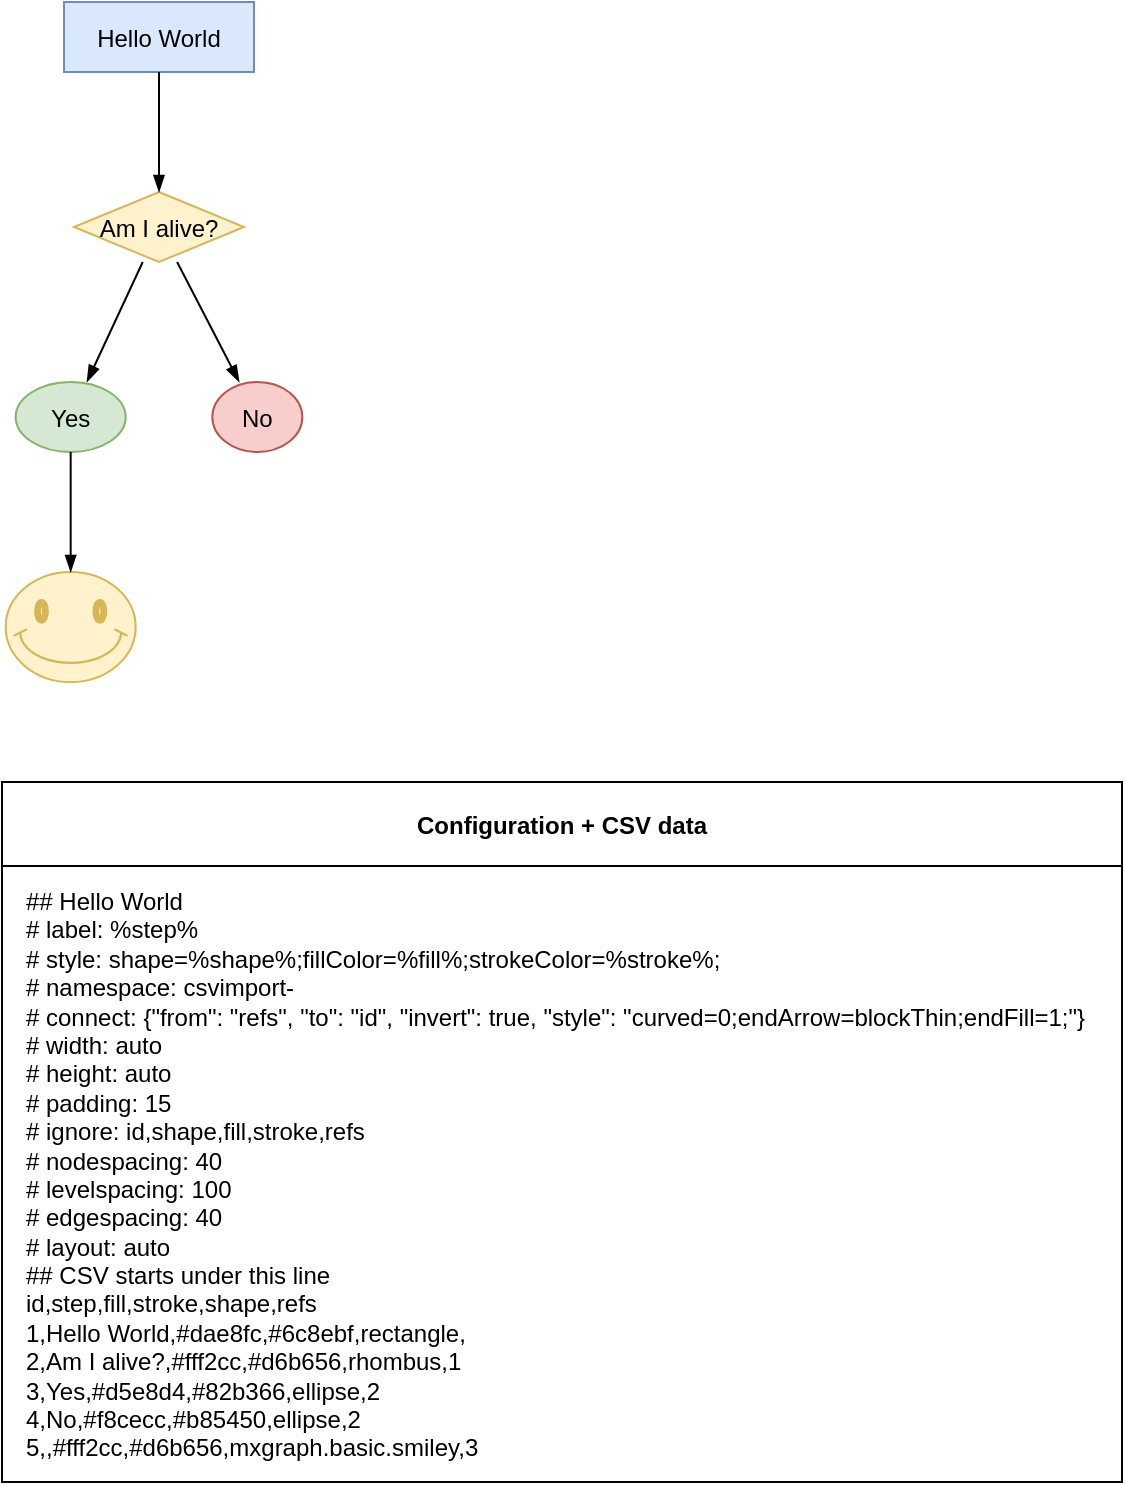 <mxfile version="10.9.7" type="google"><diagram id="WvdMjXjJSq9oHwbJgJAy" name="Hello World"><mxGraphModel dx="1775" dy="-1304" grid="1" gridSize="10" guides="1" tooltips="1" connect="1" arrows="1" fold="1" page="1" pageScale="1" pageWidth="850" pageHeight="1100" math="0" shadow="0"><root><mxCell id="ZwtmpWkR7r6L8BbeIfwx-0"/><mxCell id="ZwtmpWkR7r6L8BbeIfwx-1" parent="ZwtmpWkR7r6L8BbeIfwx-0"/><mxCell id="PTE2YmWhSAhEBr6G8dqC-0" value="Configuration + CSV data" style="swimlane;startSize=42;" parent="ZwtmpWkR7r6L8BbeIfwx-1" vertex="1"><mxGeometry x="38" y="2600" width="560" height="350" as="geometry"><mxRectangle x="38" y="2600" width="243" height="40" as="alternateBounds"/></mxGeometry></mxCell><mxCell id="R8nVnohTIa_zGQJFVYH8-0" value="&lt;div&gt;## Hello World&lt;/div&gt;&lt;div&gt;# label: %step%&lt;/div&gt;&lt;div&gt;# style: shape=%shape%;fillColor=%fill%;strokeColor=%stroke%;&lt;/div&gt;&lt;div&gt;# namespace: csvimport-&lt;/div&gt;&lt;div&gt;# connect: {&quot;from&quot;: &quot;refs&quot;, &quot;to&quot;: &quot;id&quot;, &quot;invert&quot;: true, &quot;style&quot;: &quot;curved=0;endArrow=blockThin;endFill=1;&quot;}&lt;/div&gt;&lt;div&gt;# width: auto&lt;/div&gt;&lt;div&gt;# height: auto&lt;/div&gt;&lt;div&gt;# padding: 15&lt;/div&gt;&lt;div&gt;# ignore: id,shape,fill,stroke,refs&lt;/div&gt;&lt;div&gt;# nodespacing: 40&lt;/div&gt;&lt;div&gt;# levelspacing: 100&lt;/div&gt;&lt;div&gt;# edgespacing: 40&lt;/div&gt;&lt;div&gt;# layout: auto&lt;/div&gt;&lt;div&gt;## CSV starts under this line&lt;/div&gt;&lt;div&gt;id,step,fill,stroke,shape,refs&lt;/div&gt;&lt;div&gt;1,Hello World,#dae8fc,#6c8ebf,rectangle,&lt;/div&gt;&lt;div&gt;2,Am I alive?,#fff2cc,#d6b656,rhombus,1&lt;/div&gt;&lt;div&gt;3,Yes,#d5e8d4,#82b366,ellipse,2&lt;/div&gt;&lt;div&gt;4,No,#f8cecc,#b85450,ellipse,2&lt;/div&gt;&lt;div&gt;5,,#fff2cc,#d6b656,mxgraph.basic.smiley,3&lt;/div&gt;" style="text;html=1;resizable=0;points=[];autosize=1;align=left;verticalAlign=top;spacingTop=-4;" parent="PTE2YmWhSAhEBr6G8dqC-0" vertex="1"><mxGeometry x="10" y="50" width="550" height="280" as="geometry"/></mxCell><UserObject label="%step%" step="Hello World" placeholders="1" id="uJxkH9PUwA4se-ktnIc0-0"><mxCell style="shape=rectangle;fillColor=#dae8fc;strokeColor=#6c8ebf;" vertex="1" parent="ZwtmpWkR7r6L8BbeIfwx-1"><mxGeometry x="69" y="2210" width="95" height="35" as="geometry"/></mxCell></UserObject><UserObject label="%step%" step="Am I alive?" placeholders="1" id="uJxkH9PUwA4se-ktnIc0-1"><mxCell style="shape=rhombus;fillColor=#fff2cc;strokeColor=#d6b656;" vertex="1" parent="ZwtmpWkR7r6L8BbeIfwx-1"><mxGeometry x="74" y="2305" width="85" height="35" as="geometry"/></mxCell></UserObject><UserObject label="%step%" step="Yes" placeholders="1" id="uJxkH9PUwA4se-ktnIc0-2"><mxCell style="shape=ellipse;fillColor=#d5e8d4;strokeColor=#82b366;" vertex="1" parent="ZwtmpWkR7r6L8BbeIfwx-1"><mxGeometry x="44.833" y="2400" width="55" height="35" as="geometry"/></mxCell></UserObject><UserObject label="%step%" step="No" placeholders="1" id="uJxkH9PUwA4se-ktnIc0-3"><mxCell style="shape=ellipse;fillColor=#f8cecc;strokeColor=#b85450;" vertex="1" parent="ZwtmpWkR7r6L8BbeIfwx-1"><mxGeometry x="143.167" y="2400" width="45" height="35" as="geometry"/></mxCell></UserObject><UserObject label="%step%" step="" placeholders="1" id="uJxkH9PUwA4se-ktnIc0-4"><mxCell style="shape=mxgraph.basic.smiley;fillColor=#fff2cc;strokeColor=#d6b656;" vertex="1" parent="ZwtmpWkR7r6L8BbeIfwx-1"><mxGeometry x="39.833" y="2495" width="65" height="55" as="geometry"/></mxCell></UserObject><mxCell id="uJxkH9PUwA4se-ktnIc0-5" value="" style="curved=0;endArrow=blockThin;endFill=1;" edge="1" parent="ZwtmpWkR7r6L8BbeIfwx-1" source="uJxkH9PUwA4se-ktnIc0-0" target="uJxkH9PUwA4se-ktnIc0-1"><mxGeometry relative="1" as="geometry"/></mxCell><mxCell id="uJxkH9PUwA4se-ktnIc0-6" value="" style="curved=0;endArrow=blockThin;endFill=1;" edge="1" parent="ZwtmpWkR7r6L8BbeIfwx-1" source="uJxkH9PUwA4se-ktnIc0-1" target="uJxkH9PUwA4se-ktnIc0-2"><mxGeometry relative="1" as="geometry"/></mxCell><mxCell id="uJxkH9PUwA4se-ktnIc0-7" value="" style="curved=0;endArrow=blockThin;endFill=1;" edge="1" parent="ZwtmpWkR7r6L8BbeIfwx-1" source="uJxkH9PUwA4se-ktnIc0-1" target="uJxkH9PUwA4se-ktnIc0-3"><mxGeometry relative="1" as="geometry"/></mxCell><mxCell id="uJxkH9PUwA4se-ktnIc0-8" value="" style="curved=0;endArrow=blockThin;endFill=1;" edge="1" parent="ZwtmpWkR7r6L8BbeIfwx-1" source="uJxkH9PUwA4se-ktnIc0-2" target="uJxkH9PUwA4se-ktnIc0-4"><mxGeometry relative="1" as="geometry"/></mxCell></root></mxGraphModel></diagram><diagram id="NWs55RShp4jQJcOZBgSH" name="Habit Tracker AWS diagram"><mxGraphModel dx="1775" dy="-1304" grid="1" gridSize="10" guides="1" tooltips="1" connect="1" arrows="1" fold="1" page="1" pageScale="1" pageWidth="850" pageHeight="1100" math="0" shadow="0"><root><mxCell id="P9nLj5UUVM2BHOiRO0gd-0"/><mxCell id="P9nLj5UUVM2BHOiRO0gd-1" parent="P9nLj5UUVM2BHOiRO0gd-0"/><UserObject label="%component%" component="Habit Tracker HTML App" placeholders="1" id="P9nLj5UUVM2BHOiRO0gd-2"><mxCell style="shape=mxgraph.aws4.mobile;whiteSpace=wrap;rounded=1;html=1;fillColor=#ffe6cc;strokeColor=#d79b00;verticalLabelPosition=bottom;aspect=fixed;fontSize=12;" parent="P9nLj5UUVM2BHOiRO0gd-1" vertex="1"><mxGeometry x="40" y="2390.5" width="80" height="80" as="geometry"/></mxCell></UserObject><UserObject label="%component%" component="UI Assets" placeholders="1" id="P9nLj5UUVM2BHOiRO0gd-3"><mxCell style="shape=mxgraph.aws4.s3;whiteSpace=wrap;rounded=1;html=1;fillColor=#277116;strokeColor=#ffffff;verticalLabelPosition=bottom;aspect=fixed;fontSize=12;" parent="P9nLj5UUVM2BHOiRO0gd-1" vertex="1"><mxGeometry x="180" y="2224.5" width="80" height="80" as="geometry"/></mxCell></UserObject><UserObject label="%component%" component="User Authentication" placeholders="1" id="P9nLj5UUVM2BHOiRO0gd-4"><mxCell style="shape=mxgraph.aws4.cognito;whiteSpace=wrap;rounded=1;html=1;fillColor=#C7131F;strokeColor=#ffffff;verticalLabelPosition=bottom;aspect=fixed;fontSize=12;" parent="P9nLj5UUVM2BHOiRO0gd-1" vertex="1"><mxGeometry x="180" y="2390.5" width="80" height="80" as="geometry"/></mxCell></UserObject><UserObject label="%component%" component="API Gateway" placeholders="1" id="P9nLj5UUVM2BHOiRO0gd-5"><mxCell style="shape=mxgraph.aws4.api_gateway;whiteSpace=wrap;rounded=1;html=1;fillColor=#5A30B5;strokeColor=#ffffff;verticalLabelPosition=bottom;aspect=fixed;fontSize=12;" parent="P9nLj5UUVM2BHOiRO0gd-1" vertex="1"><mxGeometry x="180" y="2563.5" width="80" height="80" as="geometry"/></mxCell></UserObject><UserObject label="%component%" component="AWS Lambda" placeholders="1" id="P9nLj5UUVM2BHOiRO0gd-6"><mxCell style="shape=mxgraph.aws4.lambda_function;whiteSpace=wrap;rounded=1;html=1;fillColor=#277116;strokeColor=none;verticalLabelPosition=bottom;aspect=fixed;fontSize=12;" parent="P9nLj5UUVM2BHOiRO0gd-1" vertex="1"><mxGeometry x="320" y="2563.5" width="80" height="80" as="geometry"/></mxCell></UserObject><UserObject label="%component%" component="Database" placeholders="1" id="P9nLj5UUVM2BHOiRO0gd-7"><mxCell style="shape=mxgraph.aws4.dynamodb;whiteSpace=wrap;rounded=1;html=1;fillColor=#3334B9;strokeColor=#ffffff;verticalLabelPosition=bottom;aspect=fixed;fontSize=12;" parent="P9nLj5UUVM2BHOiRO0gd-1" vertex="1"><mxGeometry x="460" y="2563.5" width="80" height="80" as="geometry"/></mxCell></UserObject><mxCell id="P9nLj5UUVM2BHOiRO0gd-8" value="" style="curved=0;endArrow=none;endFill=0;dashed=1;fillColor=#dae8fc;strokeColor=#6c8ebf;" parent="P9nLj5UUVM2BHOiRO0gd-1" source="P9nLj5UUVM2BHOiRO0gd-2" target="P9nLj5UUVM2BHOiRO0gd-3" edge="1"><mxGeometry relative="1" as="geometry"/></mxCell><mxCell id="P9nLj5UUVM2BHOiRO0gd-9" value="" style="curved=0;endArrow=none;endFill=0;dashed=1;fillColor=#dae8fc;strokeColor=#6c8ebf;" parent="P9nLj5UUVM2BHOiRO0gd-1" source="P9nLj5UUVM2BHOiRO0gd-2" target="P9nLj5UUVM2BHOiRO0gd-4" edge="1"><mxGeometry relative="1" as="geometry"/></mxCell><mxCell id="P9nLj5UUVM2BHOiRO0gd-10" value="" style="curved=0;endArrow=none;endFill=0;dashed=1;fillColor=#dae8fc;strokeColor=#6c8ebf;" parent="P9nLj5UUVM2BHOiRO0gd-1" source="P9nLj5UUVM2BHOiRO0gd-2" target="P9nLj5UUVM2BHOiRO0gd-5" edge="1"><mxGeometry relative="1" as="geometry"/></mxCell><mxCell id="P9nLj5UUVM2BHOiRO0gd-11" value="" style="curved=0;endArrow=none;endFill=0;dashed=1;fillColor=#dae8fc;strokeColor=#6c8ebf;" parent="P9nLj5UUVM2BHOiRO0gd-1" source="P9nLj5UUVM2BHOiRO0gd-5" target="P9nLj5UUVM2BHOiRO0gd-6" edge="1"><mxGeometry relative="1" as="geometry"/></mxCell><mxCell id="P9nLj5UUVM2BHOiRO0gd-12" value="" style="curved=0;endArrow=none;endFill=0;dashed=1;fillColor=#dae8fc;strokeColor=#6c8ebf;" parent="P9nLj5UUVM2BHOiRO0gd-1" source="P9nLj5UUVM2BHOiRO0gd-6" target="P9nLj5UUVM2BHOiRO0gd-7" edge="1"><mxGeometry relative="1" as="geometry"/></mxCell><mxCell id="lPH5kGt1g6xnS2FQ3sRD-0" value="Configuration + CSV data" style="swimlane;startSize=40;" parent="P9nLj5UUVM2BHOiRO0gd-1" vertex="1"><mxGeometry x="40" y="2760" width="700" height="350" as="geometry"><mxRectangle x="40" y="2760" width="240" height="40" as="alternateBounds"/></mxGeometry></mxCell><mxCell id="MyAvikwhrSc8ZswDykZA-0" value="&lt;div&gt;## AWS diagram&lt;/div&gt;&lt;div&gt;# label: %component%&lt;/div&gt;&lt;div&gt;# style: shape=%shape%;fillColor=%fill%;strokeColor=%stroke%;verticalLabelPosition=bottom;&lt;/div&gt;&lt;div&gt;# namespace: csvimport-&lt;/div&gt;&lt;div&gt;# connect: {&quot;from&quot;:&quot;refs&quot;, &quot;to&quot;:&quot;id&quot;, &quot;invert&quot;:true, &quot;style&quot;:&quot;curved=0;endArrow=none;endFill=0;dashed=1;strokeColor=#6c8ebf;&quot;}&lt;/div&gt;&lt;div&gt;# width: 80&lt;/div&gt;&lt;div&gt;# height: 80&lt;/div&gt;&lt;div&gt;# ignore: id,shape,fill,stroke,refs&lt;/div&gt;&lt;div&gt;# nodespacing: 40&lt;/div&gt;&lt;div&gt;# levelspacing: 40&lt;/div&gt;&lt;div&gt;# edgespacing: 40&lt;/div&gt;&lt;div&gt;# layout: horizontaltree&lt;/div&gt;&lt;div&gt;## CSV starts below this line&lt;br&gt;&lt;/div&gt;&lt;div&gt;id,component,fill,stroke,shape,refs&lt;/div&gt;&lt;div&gt;1,Habit Tracker HTML App,#ffe6cc,#d79b00,mxgraph.aws4.mobile,&lt;/div&gt;&lt;div&gt;2,UI Assets,#277116,#ffffff,mxgraph.aws4.s3,1&lt;/div&gt;&lt;div&gt;3,User Authentication,#C7131F,#ffffff,mxgraph.aws4.cognito,1&lt;/div&gt;&lt;div&gt;4,API Gateway,#5A30B5,#ffffff,mxgraph.aws4.api_gateway,1&lt;/div&gt;&lt;div&gt;5,AWS Lambda,#277116,none,mxgraph.aws4.lambda_function,4&lt;/div&gt;&lt;div&gt;6,Database,#3334B9,#ffffff,mxgraph.aws4.dynamodb,5&lt;/div&gt;" style="text;html=1;resizable=0;points=[];autosize=1;align=left;verticalAlign=top;spacingTop=-4;" parent="lPH5kGt1g6xnS2FQ3sRD-0" vertex="1"><mxGeometry x="10" y="50" width="680" height="280" as="geometry"/></mxCell></root></mxGraphModel></diagram><diagram id="QO1u7qwVh4V5f4M9kodp" name="UML use case diagram"><mxGraphModel dx="1775" dy="896" grid="1" gridSize="10" guides="1" tooltips="1" connect="1" arrows="1" fold="1" page="1" pageScale="1" pageWidth="850" pageHeight="1100" math="0" shadow="0"><root><mxCell id="Ux_M3KeJqDLg1_9t44km-0"/><mxCell id="Ux_M3KeJqDLg1_9t44km-1" parent="Ux_M3KeJqDLg1_9t44km-0"/><UserObject label="%action%" action="User" includes="" extends="" placeholders="1" id="Ux_M3KeJqDLg1_9t44km-2"><mxCell style="shape=umlActor;whiteSpace=wrap;rounded=1;html=1;fillColor=#dae8fc;strokeColor=#6c8ebf;" parent="Ux_M3KeJqDLg1_9t44km-1" vertex="1"><mxGeometry x="75" y="80" width="80" height="60" as="geometry"/></mxCell></UserObject><UserObject label="%action%" action="Coach" includes="" extends="" placeholders="1" id="Ux_M3KeJqDLg1_9t44km-3"><mxCell style="shape=umlActor;whiteSpace=wrap;rounded=1;html=1;fillColor=#dae8fc;strokeColor=#6c8ebf;" parent="Ux_M3KeJqDLg1_9t44km-1" vertex="1"><mxGeometry x="70" y="310" width="90" height="60" as="geometry"/></mxCell></UserObject><UserObject label="%action%" action="Add a habit" extends="" placeholders="1" id="Ux_M3KeJqDLg1_9t44km-4"><mxCell style="shape=ellipse;whiteSpace=wrap;rounded=1;html=1;fillColor=#dae8fc;strokeColor=#6c8ebf;" parent="Ux_M3KeJqDLg1_9t44km-1" vertex="1"><mxGeometry x="475" y="20" width="120" height="60" as="geometry"/></mxCell></UserObject><UserObject label="%action%" action="Delete a habit" extends="" placeholders="1" id="Ux_M3KeJqDLg1_9t44km-5"><mxCell style="shape=ellipse;whiteSpace=wrap;rounded=1;html=1;fillColor=#dae8fc;strokeColor=#6c8ebf;" parent="Ux_M3KeJqDLg1_9t44km-1" vertex="1"><mxGeometry x="470" y="120" width="130" height="60" as="geometry"/></mxCell></UserObject><UserObject label="%action%" action="Mark habit as done today" extends="" placeholders="1" id="Ux_M3KeJqDLg1_9t44km-6"><mxCell style="shape=ellipse;whiteSpace=wrap;rounded=1;html=1;fillColor=#dae8fc;strokeColor=#6c8ebf;" parent="Ux_M3KeJqDLg1_9t44km-1" vertex="1"><mxGeometry x="440" y="220" width="190" height="60" as="geometry"/></mxCell></UserObject><UserObject label="%action%" action="List habits" includes="" extends="" placeholders="1" id="Ux_M3KeJqDLg1_9t44km-7"><mxCell style="shape=ellipse;whiteSpace=wrap;rounded=1;html=1;fillColor=#dae8fc;strokeColor=#6c8ebf;" parent="Ux_M3KeJqDLg1_9t44km-1" vertex="1"><mxGeometry x="270" y="150" width="110" height="60" as="geometry"/></mxCell></UserObject><UserObject label="%action%" action="View habit history" includes="" placeholders="1" id="Ux_M3KeJqDLg1_9t44km-8"><mxCell style="shape=ellipse;whiteSpace=wrap;rounded=1;html=1;fillColor=#dae8fc;strokeColor=#6c8ebf;" parent="Ux_M3KeJqDLg1_9t44km-1" vertex="1"><mxGeometry x="250" y="250" width="150" height="60" as="geometry"/></mxCell></UserObject><UserObject label="%action%" action="View one users habits" includes="" placeholders="1" id="Ux_M3KeJqDLg1_9t44km-9"><mxCell style="shape=ellipse;whiteSpace=wrap;rounded=1;html=1;fillColor=#dae8fc;strokeColor=#6c8ebf;" parent="Ux_M3KeJqDLg1_9t44km-1" vertex="1"><mxGeometry x="450" y="320" width="170" height="60" as="geometry"/></mxCell></UserObject><UserObject label="%action%" action="Update habit history" includes="" extends="" placeholders="1" id="Ux_M3KeJqDLg1_9t44km-10"><mxCell style="shape=ellipse;whiteSpace=wrap;rounded=1;html=1;fillColor=#dae8fc;strokeColor=#6c8ebf;" parent="Ux_M3KeJqDLg1_9t44km-1" vertex="1"><mxGeometry x="670" y="160" width="160" height="60" as="geometry"/></mxCell></UserObject><UserObject label="%action%" action="Add a comment" placeholders="1" id="Ux_M3KeJqDLg1_9t44km-11"><mxCell style="shape=ellipse;whiteSpace=wrap;rounded=1;html=1;fillColor=#dae8fc;strokeColor=#6c8ebf;" parent="Ux_M3KeJqDLg1_9t44km-1" vertex="1"><mxGeometry x="255" y="350" width="140" height="60" as="geometry"/></mxCell></UserObject><UserObject label="%action%" action="View single habit check-in" includes="" placeholders="1" id="Ux_M3KeJqDLg1_9t44km-12"><mxCell style="shape=ellipse;whiteSpace=wrap;rounded=1;html=1;fillColor=#dae8fc;strokeColor=#6c8ebf;" parent="Ux_M3KeJqDLg1_9t44km-1" vertex="1"><mxGeometry x="20" y="210" width="190" height="60" as="geometry"/></mxCell></UserObject><UserObject label="%action%" action="List all users" includes="" extends="" placeholders="1" id="Ux_M3KeJqDLg1_9t44km-13"><mxCell style="shape=ellipse;whiteSpace=wrap;rounded=1;html=1;fillColor=#dae8fc;strokeColor=#6c8ebf;" parent="Ux_M3KeJqDLg1_9t44km-1" vertex="1"><mxGeometry x="690" y="375" width="120" height="60" as="geometry"/></mxCell></UserObject><mxCell id="Ux_M3KeJqDLg1_9t44km-14" value="" style="curved=0;endArrow=blockThin;endFill=1;fontSize=11;" parent="Ux_M3KeJqDLg1_9t44km-1" source="Ux_M3KeJqDLg1_9t44km-2" target="Ux_M3KeJqDLg1_9t44km-4" edge="1"><mxGeometry relative="1" as="geometry"><Array as="points"><mxPoint x="222" y="90"/><mxPoint x="230" y="30"/><mxPoint x="420" y="30"/><mxPoint x="428" y="50"/></Array></mxGeometry></mxCell><mxCell id="Ux_M3KeJqDLg1_9t44km-15" value="" style="curved=0;endArrow=blockThin;endFill=1;fontSize=11;" parent="Ux_M3KeJqDLg1_9t44km-1" source="Ux_M3KeJqDLg1_9t44km-2" target="Ux_M3KeJqDLg1_9t44km-5" edge="1"><mxGeometry relative="1" as="geometry"><Array as="points"><mxPoint x="224" y="100"/><mxPoint x="230" y="70"/><mxPoint x="420" y="70"/><mxPoint x="428" y="150"/></Array></mxGeometry></mxCell><mxCell id="Ux_M3KeJqDLg1_9t44km-16" value="" style="curved=0;endArrow=blockThin;endFill=1;fontSize=11;" parent="Ux_M3KeJqDLg1_9t44km-1" source="Ux_M3KeJqDLg1_9t44km-2" target="Ux_M3KeJqDLg1_9t44km-6" edge="1"><mxGeometry relative="1" as="geometry"><Array as="points"><mxPoint x="226" y="110"/><mxPoint x="230" y="110"/><mxPoint x="420" y="110"/><mxPoint x="428" y="237.5"/></Array></mxGeometry></mxCell><mxCell id="Ux_M3KeJqDLg1_9t44km-17" value="" style="curved=0;endArrow=blockThin;endFill=1;fontSize=11;" parent="Ux_M3KeJqDLg1_9t44km-1" source="Ux_M3KeJqDLg1_9t44km-2" target="Ux_M3KeJqDLg1_9t44km-7" edge="1"><mxGeometry relative="1" as="geometry"><Array as="points"><mxPoint x="224" y="120"/><mxPoint x="238" y="167.5"/></Array></mxGeometry></mxCell><mxCell id="Ux_M3KeJqDLg1_9t44km-18" value="" style="curved=0;endArrow=blockThin;endFill=1;fontSize=11;" parent="Ux_M3KeJqDLg1_9t44km-1" source="Ux_M3KeJqDLg1_9t44km-2" target="Ux_M3KeJqDLg1_9t44km-8" edge="1"><mxGeometry relative="1" as="geometry"><Array as="points"><mxPoint x="222" y="130"/><mxPoint x="238" y="263.333"/></Array></mxGeometry></mxCell><mxCell id="Ux_M3KeJqDLg1_9t44km-19" value="" style="curved=0;endArrow=blockThin;endFill=1;fontSize=11;" parent="Ux_M3KeJqDLg1_9t44km-1" source="Ux_M3KeJqDLg1_9t44km-3" target="Ux_M3KeJqDLg1_9t44km-11" edge="1"><mxGeometry relative="1" as="geometry"><Array as="points"><mxPoint x="224" y="346.25"/><mxPoint x="238" y="380"/></Array></mxGeometry></mxCell><mxCell id="Ux_M3KeJqDLg1_9t44km-20" value="" style="curved=0;endArrow=blockThin;endFill=1;fontSize=11;" parent="Ux_M3KeJqDLg1_9t44km-1" source="Ux_M3KeJqDLg1_9t44km-3" target="Ux_M3KeJqDLg1_9t44km-7" edge="1"><mxGeometry relative="1" as="geometry"><Array as="points"><mxPoint x="222" y="321.25"/><mxPoint x="238" y="192.5"/></Array></mxGeometry></mxCell><mxCell id="Ux_M3KeJqDLg1_9t44km-21" value="" style="curved=0;endArrow=blockThin;endFill=1;fontSize=11;" parent="Ux_M3KeJqDLg1_9t44km-1" source="Ux_M3KeJqDLg1_9t44km-3" target="Ux_M3KeJqDLg1_9t44km-8" edge="1"><mxGeometry relative="1" as="geometry"><Array as="points"><mxPoint x="224" y="333.75"/><mxPoint x="238" y="296.667"/></Array></mxGeometry></mxCell><mxCell id="Ux_M3KeJqDLg1_9t44km-22" value="" style="curved=0;endArrow=blockThin;endFill=1;fontSize=11;" parent="Ux_M3KeJqDLg1_9t44km-1" source="Ux_M3KeJqDLg1_9t44km-3" target="Ux_M3KeJqDLg1_9t44km-13" edge="1"><mxGeometry relative="1" as="geometry"><Array as="points"><mxPoint x="222" y="358.75"/><mxPoint x="230" y="460"/><mxPoint x="420" y="460"/><mxPoint x="420" y="460"/><mxPoint x="650" y="460"/><mxPoint x="658" y="417.5"/></Array></mxGeometry></mxCell><mxCell id="Ux_M3KeJqDLg1_9t44km-23" value="includes" style="curved=0;endArrow=blockThin;endFill=1;fontSize=11;dashed=1;" parent="Ux_M3KeJqDLg1_9t44km-1" source="Ux_M3KeJqDLg1_9t44km-4" target="Ux_M3KeJqDLg1_9t44km-10" edge="1"><mxGeometry relative="1" as="geometry"><Array as="points"><mxPoint x="642" y="50"/><mxPoint x="658" y="171.25"/></Array></mxGeometry></mxCell><mxCell id="Ux_M3KeJqDLg1_9t44km-24" value="includes" style="curved=0;endArrow=blockThin;endFill=1;fontSize=11;dashed=1;" parent="Ux_M3KeJqDLg1_9t44km-1" source="Ux_M3KeJqDLg1_9t44km-5" target="Ux_M3KeJqDLg1_9t44km-10" edge="1"><mxGeometry relative="1" as="geometry"><Array as="points"><mxPoint x="642" y="150"/><mxPoint x="656" y="183.75"/></Array></mxGeometry></mxCell><mxCell id="Ux_M3KeJqDLg1_9t44km-25" value="includes" style="curved=0;endArrow=blockThin;endFill=1;fontSize=11;dashed=1;" parent="Ux_M3KeJqDLg1_9t44km-1" source="Ux_M3KeJqDLg1_9t44km-6" target="Ux_M3KeJqDLg1_9t44km-10" edge="1"><mxGeometry relative="1" as="geometry"><Array as="points"><mxPoint x="642" y="250"/><mxPoint x="656" y="196.25"/></Array></mxGeometry></mxCell><mxCell id="Ux_M3KeJqDLg1_9t44km-26" value="includes" style="curved=0;endArrow=blockThin;endFill=1;fontSize=11;dashed=1;" parent="Ux_M3KeJqDLg1_9t44km-1" source="Ux_M3KeJqDLg1_9t44km-11" target="Ux_M3KeJqDLg1_9t44km-10" edge="1"><mxGeometry relative="1" as="geometry"><Array as="points"><mxPoint x="412" y="392.5"/><mxPoint x="420" y="420"/><mxPoint x="650" y="420"/><mxPoint x="658" y="208.75"/></Array></mxGeometry></mxCell><mxCell id="Ux_M3KeJqDLg1_9t44km-27" value="extends" style="curved=0;endArrow=blockThin;endFill=1;fontSize=11;dashed=1;" parent="Ux_M3KeJqDLg1_9t44km-1" source="Ux_M3KeJqDLg1_9t44km-8" target="Ux_M3KeJqDLg1_9t44km-9" edge="1"><mxGeometry relative="1" as="geometry"><Array as="points"><mxPoint x="412" y="280"/><mxPoint x="428" y="350"/></Array></mxGeometry></mxCell><mxCell id="Ux_M3KeJqDLg1_9t44km-28" value="extends" style="curved=0;endArrow=blockThin;endFill=1;fontSize=11;dashed=1;" parent="Ux_M3KeJqDLg1_9t44km-1" source="Ux_M3KeJqDLg1_9t44km-9" target="Ux_M3KeJqDLg1_9t44km-13" edge="1"><mxGeometry relative="1" as="geometry"><Array as="points"><mxPoint x="642" y="350"/><mxPoint x="658" y="392.5"/></Array></mxGeometry></mxCell><mxCell id="Ux_M3KeJqDLg1_9t44km-29" value="extends" style="curved=0;endArrow=blockThin;endFill=1;fontSize=11;dashed=1;" parent="Ux_M3KeJqDLg1_9t44km-1" source="Ux_M3KeJqDLg1_9t44km-11" target="Ux_M3KeJqDLg1_9t44km-6" edge="1"><mxGeometry relative="1" as="geometry"><Array as="points"><mxPoint x="412" y="367.5"/><mxPoint x="428" y="262.5"/></Array></mxGeometry></mxCell><mxCell id="Ux_M3KeJqDLg1_9t44km-30" value="extends" style="curved=0;endArrow=blockThin;endFill=1;fontSize=11;dashed=1;" parent="Ux_M3KeJqDLg1_9t44km-1" source="Ux_M3KeJqDLg1_9t44km-12" target="Ux_M3KeJqDLg1_9t44km-8" edge="1"><mxGeometry relative="1" as="geometry"><Array as="points"><mxPoint x="222" y="240"/><mxPoint x="236" y="280"/></Array></mxGeometry></mxCell><mxCell id="eEeZvf8lr4X_EeWdkMDO-0" value="Configuration + CSV data" style="swimlane;startSize=50;" parent="Ux_M3KeJqDLg1_9t44km-1" vertex="1"><mxGeometry x="40" y="510" width="480" height="510" as="geometry"><mxRectangle x="40" y="510" width="240" height="50" as="alternateBounds"/></mxGeometry></mxCell><mxCell id="RRE_epbg4YVVTSvyGXJA-0" value="&lt;div&gt;## Habit Tracker UML use case diagram&lt;/div&gt;&lt;div&gt;# label: %action%&lt;/div&gt;&lt;div&gt;# style: shape=%shape%;rounded=1;fillColor=%fill%;strokeColor=%stroke%;&lt;/div&gt;&lt;div&gt;# namespace: csvimport-&lt;/div&gt;&lt;div&gt;# connect: {&quot;from&quot;:&quot;refs&quot;, &quot;to&quot;:&quot;id&quot;, &quot;style&quot;:&quot;curved=0;endArrow=blockThin;endFill=1;&quot;}&lt;/div&gt;&lt;div&gt;# connect: {&quot;from&quot;:&quot;includes&quot;, &quot;to&quot;:&quot;id&quot;, &quot;label&quot;:&quot;includes&quot;, &quot;style&quot;: \&lt;/div&gt;&lt;div&gt;# &amp;nbsp; &amp;nbsp; &amp;nbsp; &amp;nbsp; &amp;nbsp; &amp;nbsp; &quot;curved=0;endArrow=blockThin;endFill=1;dashed=1;&quot;}&lt;/div&gt;&lt;div&gt;# connect: {&quot;from&quot;:&quot;extends&quot;, &quot;to&quot;:&quot;id&quot;, &quot;label&quot;:&quot;extends&quot;, &quot;style&quot;: \&lt;/div&gt;&lt;div&gt;# &amp;nbsp; &amp;nbsp; &amp;nbsp; &amp;nbsp; &amp;nbsp; &amp;nbsp;&quot;curved=0;endArrow=blockThin;endFill=1;dashed=1;&quot;}&lt;/div&gt;&lt;div&gt;# width: auto&lt;/div&gt;&lt;div&gt;# height: auto&lt;/div&gt;&lt;div&gt;# padding: 40&lt;/div&gt;&lt;div&gt;# ignore: id,shape,fill,stroke,refs&lt;/div&gt;&lt;div&gt;# nodespacing: 40&lt;/div&gt;&lt;div&gt;# levelspacing: 40&lt;/div&gt;&lt;div&gt;# edgespacing: 40&lt;/div&gt;&lt;div&gt;# layout: horizontalflow&lt;/div&gt;&lt;div&gt;## CSV data starts below this line&lt;/div&gt;&lt;div&gt;id,action,fill,stroke,shape,includes,extends,refs&lt;/div&gt;&lt;div&gt;1,User,#dae8fc,#6c8ebf,umlActor,,,&quot;3,4,5,6,7&quot;&lt;/div&gt;&lt;div&gt;2,Coach,#dae8fc,#6c8ebf,umlActor,,,&quot;10,6,7,12&quot;&lt;/div&gt;&lt;div&gt;3,Add a habit,#dae8fc,#6c8ebf,ellipse,9,,&lt;/div&gt;&lt;div&gt;4,Delete a habit,#dae8fc,#6c8ebf,ellipse,9,,&lt;/div&gt;&lt;div&gt;5,Mark habit as done today,#dae8fc,#6c8ebf,ellipse,9,,&lt;/div&gt;&lt;div&gt;6,List habits,#dae8fc,#6c8ebf,ellipse,,,&lt;/div&gt;&lt;div&gt;7,View habit history,#dae8fc,#6c8ebf,ellipse,,8,&lt;/div&gt;&lt;div&gt;8,View one users habits,#dae8fc,#6c8ebf,ellipse,,12,&lt;/div&gt;&lt;div&gt;9,Update habit history,#dae8fc,#6c8ebf,ellipse,,,&lt;/div&gt;&lt;div&gt;10,Add a comment,#dae8fc,#6c8ebf,ellipse,9,5,&lt;/div&gt;&lt;div&gt;11,View single habit check-in,#dae8fc,#6c8ebf,ellipse,,7,&lt;/div&gt;&lt;div&gt;12,List all users,#dae8fc,#6c8ebf,ellipse,,,&lt;/div&gt;" style="text;html=1;resizable=0;points=[];autosize=1;align=left;verticalAlign=top;spacingTop=-4;" parent="eEeZvf8lr4X_EeWdkMDO-0" vertex="1"><mxGeometry x="10" y="60" width="460" height="440" as="geometry"/></mxCell></root></mxGraphModel></diagram><diagram id="eN4Xhn0pUPOj7Vo9tf_O" name="Supply chain tracking"><mxGraphModel dx="1775" dy="-204" grid="1" gridSize="10" guides="1" tooltips="1" connect="1" arrows="1" fold="1" page="1" pageScale="1" pageWidth="850" pageHeight="1100" math="0" shadow="0"><root><mxCell id="JrrOn90CXGUarRLusUeb-0"/><mxCell id="JrrOn90CXGUarRLusUeb-1" parent="JrrOn90CXGUarRLusUeb-0"/><UserObject label="%name%" name="Mine B" shapeType="raw" placeholders="1" id="DzvcLRvYz829lMj00dSo-450"><mxCell style="shape=parallelogram;fillColor=#f5f5f5;strokeColor=#666666;perimeter=parallelogramPerimeter;" parent="JrrOn90CXGUarRLusUeb-1" vertex="1"><mxGeometry x="20" y="1158" width="90" height="60" as="geometry"/></mxCell></UserObject><UserObject label="%name%" name="Mine A" shapeType="raw" placeholders="1" id="DzvcLRvYz829lMj00dSo-451"><mxCell style="shape=parallelogram;fillColor=#f5f5f5;strokeColor=#666666;perimeter=parallelogramPerimeter;" parent="JrrOn90CXGUarRLusUeb-1" vertex="1"><mxGeometry x="20" y="1258" width="90" height="60" as="geometry"/></mxCell></UserObject><UserObject label="%name%" name="Mine C" shapeType="raw" placeholders="1" id="DzvcLRvYz829lMj00dSo-452"><mxCell style="shape=parallelogram;fillColor=#f5f5f5;strokeColor=#666666;perimeter=parallelogramPerimeter;" parent="JrrOn90CXGUarRLusUeb-1" vertex="1"><mxGeometry x="20" y="1358" width="90" height="60" as="geometry"/></mxCell></UserObject><UserObject label="%name%" name="Mine D" shapeType="raw" placeholders="1" id="DzvcLRvYz829lMj00dSo-453"><mxCell style="shape=parallelogram;fillColor=#f5f5f5;strokeColor=#666666;perimeter=parallelogramPerimeter;" parent="JrrOn90CXGUarRLusUeb-1" vertex="1"><mxGeometry x="20" y="1458" width="90" height="60" as="geometry"/></mxCell></UserObject><UserObject label="%name%" name="Well 1" shapeType="well" placeholders="1" id="DzvcLRvYz829lMj00dSo-454"><mxCell style="shape=cylinder;fillColor=#f5f5f5;strokeColor=#666666;" parent="JrrOn90CXGUarRLusUeb-1" vertex="1"><mxGeometry x="20" y="1558" width="90" height="60" as="geometry"/></mxCell></UserObject><UserObject label="%name%" name="Well 2" shapeType="well" placeholders="1" id="DzvcLRvYz829lMj00dSo-455"><mxCell style="shape=cylinder;fillColor=#f5f5f5;strokeColor=#666666;" parent="JrrOn90CXGUarRLusUeb-1" vertex="1"><mxGeometry x="20" y="1658" width="90" height="60" as="geometry"/></mxCell></UserObject><UserObject label="%name%" name="Well 3" shapeType="well" placeholders="1" id="DzvcLRvYz829lMj00dSo-456"><mxCell style="shape=cylinder;fillColor=#f5f5f5;strokeColor=#666666;" parent="JrrOn90CXGUarRLusUeb-1" vertex="1"><mxGeometry x="20" y="1858" width="90" height="60" as="geometry"/></mxCell></UserObject><UserObject label="%name%" name="Well 4" shapeType="well" placeholders="1" id="DzvcLRvYz829lMj00dSo-457"><mxCell style="shape=cylinder;fillColor=#f5f5f5;strokeColor=#666666;" parent="JrrOn90CXGUarRLusUeb-1" vertex="1"><mxGeometry x="20" y="1758" width="90" height="60" as="geometry"/></mxCell></UserObject><UserObject label="%name%" name="Foundry A" shapeType="foundry" placeholders="1" id="DzvcLRvYz829lMj00dSo-458"><mxCell style="shape=trapezoid;fillColor=#dae8fc;strokeColor=#6c8ebf;perimeter=trapezoidPerimeter;" parent="JrrOn90CXGUarRLusUeb-1" vertex="1"><mxGeometry x="160" y="1236.906" width="110" height="60" as="geometry"/></mxCell></UserObject><UserObject label="%name%" name="Foundry B" shapeType="foundry" placeholders="1" id="DzvcLRvYz829lMj00dSo-459"><mxCell style="shape=trapezoid;fillColor=#dae8fc;strokeColor=#6c8ebf;perimeter=trapezoidPerimeter;" parent="JrrOn90CXGUarRLusUeb-1" vertex="1"><mxGeometry x="160" y="1458" width="110" height="60" as="geometry"/></mxCell></UserObject><UserObject label="%name%" name="Foundry C" shapeType="foundry" placeholders="1" id="DzvcLRvYz829lMj00dSo-460"><mxCell style="shape=trapezoid;fillColor=#dae8fc;strokeColor=#6c8ebf;perimeter=trapezoidPerimeter;" parent="JrrOn90CXGUarRLusUeb-1" vertex="1"><mxGeometry x="160" y="1340.52" width="110" height="60" as="geometry"/></mxCell></UserObject><UserObject label="%name%" name="Oil and Gas 1" shapeType="raw" placeholders="1" id="DzvcLRvYz829lMj00dSo-461"><mxCell style="shape=parallelogram;fillColor=#f5f5f5;strokeColor=#666666;perimeter=parallelogramPerimeter;" parent="JrrOn90CXGUarRLusUeb-1" vertex="1"><mxGeometry x="150" y="1658" width="130" height="60" as="geometry"/></mxCell></UserObject><UserObject label="%name%" name="Oil and Gas 2" shapeType="raw" placeholders="1" id="DzvcLRvYz829lMj00dSo-462"><mxCell style="shape=parallelogram;fillColor=#f5f5f5;strokeColor=#666666;perimeter=parallelogramPerimeter;" parent="JrrOn90CXGUarRLusUeb-1" vertex="1"><mxGeometry x="150" y="1815.917" width="130" height="60" as="geometry"/></mxCell></UserObject><UserObject label="%name%" name="Oil and Gas 3" shapeType="raw" placeholders="1" id="DzvcLRvYz829lMj00dSo-463"><mxCell style="shape=parallelogram;fillColor=#f5f5f5;strokeColor=#666666;perimeter=parallelogramPerimeter;" parent="JrrOn90CXGUarRLusUeb-1" vertex="1"><mxGeometry x="150" y="1558" width="130" height="60" as="geometry"/></mxCell></UserObject><UserObject label="%name%" name="Manufacturer 1" shapeType="manufacturer" placeholders="1" id="DzvcLRvYz829lMj00dSo-464"><mxCell style="shape=hexagon;fillColor=#d5e8d4;strokeColor=#82b366;perimeter=hexagonPerimeter;" parent="JrrOn90CXGUarRLusUeb-1" vertex="1"><mxGeometry x="320" y="1483" width="140" height="60" as="geometry"/></mxCell></UserObject><UserObject label="%name%" name="Manufacturer 2" shapeType="manufacturer" placeholders="1" id="DzvcLRvYz829lMj00dSo-465"><mxCell style="shape=hexagon;fillColor=#d5e8d4;strokeColor=#82b366;perimeter=hexagonPerimeter;" parent="JrrOn90CXGUarRLusUeb-1" vertex="1"><mxGeometry x="320" y="1372.453" width="140" height="60" as="geometry"/></mxCell></UserObject><UserObject label="%name%" name="Manufacturer 3" shapeType="manufacturer" placeholders="1" id="DzvcLRvYz829lMj00dSo-466"><mxCell style="shape=hexagon;fillColor=#d5e8d4;strokeColor=#82b366;perimeter=hexagonPerimeter;" parent="JrrOn90CXGUarRLusUeb-1" vertex="1"><mxGeometry x="320" y="1172.453" width="140" height="60" as="geometry"/></mxCell></UserObject><UserObject label="%name%" name="Manufacturer 4" shapeType="manufacturer" placeholders="1" id="DzvcLRvYz829lMj00dSo-467"><mxCell style="shape=hexagon;fillColor=#d5e8d4;strokeColor=#82b366;perimeter=hexagonPerimeter;" parent="JrrOn90CXGUarRLusUeb-1" vertex="1"><mxGeometry x="320" y="1272.453" width="140" height="60" as="geometry"/></mxCell></UserObject><UserObject label="%name%" name="Manufacturer 5" shapeType="manufacturer" placeholders="1" id="DzvcLRvYz829lMj00dSo-468"><mxCell style="shape=hexagon;fillColor=#d5e8d4;strokeColor=#82b366;perimeter=hexagonPerimeter;" parent="JrrOn90CXGUarRLusUeb-1" vertex="1"><mxGeometry x="500" y="1628" width="140" height="60" as="geometry"/></mxCell></UserObject><UserObject label="%name%" name="Chemicals A" shapeType="chemicals" placeholders="1" id="DzvcLRvYz829lMj00dSo-469"><mxCell style="rounded=0;fillColor=#f8cecc;strokeColor=#b85450" parent="JrrOn90CXGUarRLusUeb-1" vertex="1"><mxGeometry x="330" y="1623" width="120" height="60" as="geometry"/></mxCell></UserObject><UserObject label="%name%" name="Chemicals B" shapeType="chemicals" placeholders="1" id="DzvcLRvYz829lMj00dSo-470"><mxCell style="rounded=0;fillColor=#f8cecc;strokeColor=#b85450" parent="JrrOn90CXGUarRLusUeb-1" vertex="1"><mxGeometry x="330" y="1723" width="120" height="60" as="geometry"/></mxCell></UserObject><UserObject label="%name%" name="Chemicals C" shapeType="chemicals" placeholders="1" id="DzvcLRvYz829lMj00dSo-471"><mxCell style="rounded=0;fillColor=#f8cecc;strokeColor=#b85450" parent="JrrOn90CXGUarRLusUeb-1" vertex="1"><mxGeometry x="330" y="1831.75" width="120" height="60" as="geometry"/></mxCell></UserObject><UserObject label="%name%" name="Electronics A" shapeType="electronics" placeholders="1" id="DzvcLRvYz829lMj00dSo-472"><mxCell style="rounded=1;fillColor=#fff2cc;strokeColor=#d6b656" parent="JrrOn90CXGUarRLusUeb-1" vertex="1"><mxGeometry x="505" y="1908" width="130" height="60" as="geometry"/></mxCell></UserObject><UserObject label="%name%" name="Electronics B" shapeType="electronics" placeholders="1" id="DzvcLRvYz829lMj00dSo-473"><mxCell style="rounded=1;fillColor=#fff2cc;strokeColor=#d6b656" parent="JrrOn90CXGUarRLusUeb-1" vertex="1"><mxGeometry x="505" y="1768" width="130" height="60" as="geometry"/></mxCell></UserObject><UserObject label="%name%" name="Assembly 1" shapeType="assembly" placeholders="1" id="DzvcLRvYz829lMj00dSo-474"><mxCell style="shape=triangle;fillColor=#ffe6cc;strokeColor=#d79b00;perimeter=trianglePerimeter;" parent="JrrOn90CXGUarRLusUeb-1" vertex="1"><mxGeometry x="690" y="1408" width="120" height="60" as="geometry"/></mxCell></UserObject><UserObject label="%name%" name="Assembly 2" shapeType="assembly" placeholders="1" id="DzvcLRvYz829lMj00dSo-475"><mxCell style="shape=triangle;fillColor=#ffe6cc;strokeColor=#d79b00;perimeter=trianglePerimeter;" parent="JrrOn90CXGUarRLusUeb-1" vertex="1"><mxGeometry x="690" y="1128" width="120" height="60" as="geometry"/></mxCell></UserObject><UserObject label="%name%" name="Assembly 3" shapeType="assembly" placeholders="1" id="DzvcLRvYz829lMj00dSo-476"><mxCell style="shape=triangle;fillColor=#ffe6cc;strokeColor=#d79b00;perimeter=trianglePerimeter;" parent="JrrOn90CXGUarRLusUeb-1" vertex="1"><mxGeometry x="860" y="1528" width="120" height="60" as="geometry"/></mxCell></UserObject><UserObject label="%name%" name="Assembly 4" shapeType="assembly" placeholders="1" id="DzvcLRvYz829lMj00dSo-477"><mxCell style="shape=triangle;fillColor=#ffe6cc;strokeColor=#d79b00;perimeter=trianglePerimeter;" parent="JrrOn90CXGUarRLusUeb-1" vertex="1"><mxGeometry x="1240" y="1508" width="120" height="60" as="geometry"/></mxCell></UserObject><UserObject label="%name%" name="Assembly 5" shapeType="assembly" placeholders="1" id="DzvcLRvYz829lMj00dSo-478"><mxCell style="shape=triangle;fillColor=#ffe6cc;strokeColor=#d79b00;perimeter=trianglePerimeter;" parent="JrrOn90CXGUarRLusUeb-1" vertex="1"><mxGeometry x="1560" y="1508" width="120" height="60" as="geometry"/></mxCell></UserObject><UserObject label="%name%" name="gearbox housing" shapeType="component" placeholders="1" id="DzvcLRvYz829lMj00dSo-479"><mxCell style="shape=ellipse;fillColor=#ffffff;strokeColor=#000000;perimeter=ellipsePerimeter;" parent="JrrOn90CXGUarRLusUeb-1" vertex="1"><mxGeometry x="680" y="1508" width="140" height="60" as="geometry"/></mxCell></UserObject><UserObject label="%name%" name="gears" shapeType="component" placeholders="1" id="DzvcLRvYz829lMj00dSo-480"><mxCell style="shape=ellipse;fillColor=#ffffff;strokeColor=#000000;perimeter=ellipsePerimeter;" parent="JrrOn90CXGUarRLusUeb-1" vertex="1"><mxGeometry x="525" y="1108" width="90" height="60" as="geometry"/></mxCell></UserObject><UserObject label="%name%" name="turbine" shapeType="component" placeholders="1" id="DzvcLRvYz829lMj00dSo-481"><mxCell style="shape=ellipse;fillColor=#ffffff;strokeColor=#000000;perimeter=ellipsePerimeter;" parent="JrrOn90CXGUarRLusUeb-1" vertex="1"><mxGeometry x="525" y="1488" width="90" height="60" as="geometry"/></mxCell></UserObject><UserObject label="%name%" name="stator" shapeType="component" placeholders="1" id="DzvcLRvYz829lMj00dSo-482"><mxCell style="shape=ellipse;fillColor=#ffffff;strokeColor=#000000;perimeter=ellipsePerimeter;" parent="JrrOn90CXGUarRLusUeb-1" vertex="1"><mxGeometry x="525" y="1288" width="90" height="60" as="geometry"/></mxCell></UserObject><UserObject label="%name%" name="impellor" shapeType="component" placeholders="1" id="DzvcLRvYz829lMj00dSo-483"><mxCell style="shape=ellipse;fillColor=#ffffff;strokeColor=#000000;perimeter=ellipsePerimeter;" parent="JrrOn90CXGUarRLusUeb-1" vertex="1"><mxGeometry x="520" y="1388" width="100" height="60" as="geometry"/></mxCell></UserObject><UserObject label="%name%" name="bearings" shapeType="component" placeholders="1" id="DzvcLRvYz829lMj00dSo-484"><mxCell style="shape=ellipse;fillColor=#ffffff;strokeColor=#000000;perimeter=ellipsePerimeter;" parent="JrrOn90CXGUarRLusUeb-1" vertex="1"><mxGeometry x="700" y="1308" width="100" height="60" as="geometry"/></mxCell></UserObject><UserObject label="%name%" name="transmission fluid" shapeType="component" placeholders="1" id="DzvcLRvYz829lMj00dSo-485"><mxCell style="shape=ellipse;fillColor=#ffffff;strokeColor=#000000;perimeter=ellipsePerimeter;" parent="JrrOn90CXGUarRLusUeb-1" vertex="1"><mxGeometry x="1035" y="1658" width="150" height="60" as="geometry"/></mxCell></UserObject><UserObject label="%name%" name="sealant" shapeType="component" placeholders="1" id="DzvcLRvYz829lMj00dSo-486"><mxCell style="shape=ellipse;fillColor=#ffffff;strokeColor=#000000;perimeter=ellipsePerimeter;" parent="JrrOn90CXGUarRLusUeb-1" vertex="1"><mxGeometry x="705" y="1848" width="90" height="60" as="geometry"/></mxCell></UserObject><UserObject label="%name%" name="transmission control unit" shapeType="component" placeholders="1" id="DzvcLRvYz829lMj00dSo-487"><mxCell style="shape=ellipse;fillColor=#ffffff;strokeColor=#000000;perimeter=ellipsePerimeter;" parent="JrrOn90CXGUarRLusUeb-1" vertex="1"><mxGeometry x="1020" y="1758" width="180" height="60" as="geometry"/></mxCell></UserObject><UserObject label="%name%" name="gasket" shapeType="component" placeholders="1" id="DzvcLRvYz829lMj00dSo-488"><mxCell style="shape=ellipse;fillColor=#ffffff;strokeColor=#000000;perimeter=ellipsePerimeter;" parent="JrrOn90CXGUarRLusUeb-1" vertex="1"><mxGeometry x="705" y="1708" width="90" height="60" as="geometry"/></mxCell></UserObject><UserObject label="%name%" name="seals" shapeType="component" placeholders="1" id="DzvcLRvYz829lMj00dSo-489"><mxCell style="shape=ellipse;fillColor=#ffffff;strokeColor=#000000;perimeter=ellipsePerimeter;" parent="JrrOn90CXGUarRLusUeb-1" vertex="1"><mxGeometry x="710" y="1608" width="80" height="60" as="geometry"/></mxCell></UserObject><UserObject label="%name%" name="planetary gear train" shapeType="component" placeholders="1" id="DzvcLRvYz829lMj00dSo-490"><mxCell style="shape=ellipse;fillColor=#ffffff;strokeColor=#000000;perimeter=ellipsePerimeter;" parent="JrrOn90CXGUarRLusUeb-1" vertex="1"><mxGeometry x="1030" y="1258" width="160" height="60" as="geometry"/></mxCell></UserObject><UserObject label="%name%" name="torque converter" shapeType="component" placeholders="1" id="DzvcLRvYz829lMj00dSo-491"><mxCell style="shape=ellipse;fillColor=#ffffff;strokeColor=#000000;perimeter=ellipsePerimeter;" parent="JrrOn90CXGUarRLusUeb-1" vertex="1"><mxGeometry x="1040" y="1458" width="140" height="60" as="geometry"/></mxCell></UserObject><UserObject label="%name%" name="hydraulic controls" shapeType="component" placeholders="1" id="DzvcLRvYz829lMj00dSo-492"><mxCell style="shape=ellipse;fillColor=#ffffff;strokeColor=#000000;perimeter=ellipsePerimeter;" parent="JrrOn90CXGUarRLusUeb-1" vertex="1"><mxGeometry x="1035" y="1358" width="150" height="60" as="geometry"/></mxCell></UserObject><UserObject label="%name%" name="gearbox" shapeType="component" placeholders="1" id="DzvcLRvYz829lMj00dSo-493"><mxCell style="shape=ellipse;fillColor=#ffffff;strokeColor=#000000;perimeter=ellipsePerimeter;" parent="JrrOn90CXGUarRLusUeb-1" vertex="1"><mxGeometry x="1060" y="1558" width="100" height="60" as="geometry"/></mxCell></UserObject><UserObject label="%name%" name="transmission" shapeType="component" placeholders="1" id="DzvcLRvYz829lMj00dSo-494"><mxCell style="shape=ellipse;fillColor=#ffffff;strokeColor=#000000;perimeter=ellipsePerimeter;" parent="JrrOn90CXGUarRLusUeb-1" vertex="1"><mxGeometry x="1400" y="1508" width="120" height="60" as="geometry"/></mxCell></UserObject><UserObject label="%name%" name="car" shapeType="component" placeholders="1" id="DzvcLRvYz829lMj00dSo-495"><mxCell style="shape=ellipse;fillColor=#ffffff;strokeColor=#000000;perimeter=ellipsePerimeter;" parent="JrrOn90CXGUarRLusUeb-1" vertex="1"><mxGeometry x="1720" y="1508" width="70" height="60" as="geometry"/></mxCell></UserObject><mxCell id="DzvcLRvYz829lMj00dSo-496" value="" style="curved=1;endArrow=blockThin;startArrow=none;strokeColor=#999999;endFill=1;fontSize=11;" parent="JrrOn90CXGUarRLusUeb-1" source="DzvcLRvYz829lMj00dSo-450" target="DzvcLRvYz829lMj00dSo-458" edge="1"><mxGeometry relative="1" as="geometry"><Array as="points"><mxPoint x="122" y="1188"/><mxPoint x="138" y="1250.24"/></Array></mxGeometry></mxCell><mxCell id="DzvcLRvYz829lMj00dSo-497" value="" style="curved=1;endArrow=blockThin;startArrow=none;strokeColor=#999999;endFill=1;fontSize=11;" parent="JrrOn90CXGUarRLusUeb-1" source="DzvcLRvYz829lMj00dSo-452" target="DzvcLRvYz829lMj00dSo-458" edge="1"><mxGeometry relative="1" as="geometry"><Array as="points"><mxPoint x="122" y="1375.5"/><mxPoint x="138" y="1283.573"/></Array></mxGeometry></mxCell><mxCell id="DzvcLRvYz829lMj00dSo-498" value="" style="curved=1;endArrow=blockThin;startArrow=none;strokeColor=#999999;endFill=1;fontSize=11;" parent="JrrOn90CXGUarRLusUeb-1" source="DzvcLRvYz829lMj00dSo-451" target="DzvcLRvYz829lMj00dSo-458" edge="1"><mxGeometry relative="1" as="geometry"><Array as="points"><mxPoint x="122" y="1275.5"/><mxPoint x="136" y="1266.906"/></Array></mxGeometry></mxCell><mxCell id="DzvcLRvYz829lMj00dSo-499" value="" style="curved=1;endArrow=blockThin;startArrow=none;strokeColor=#999999;endFill=1;fontSize=11;" parent="JrrOn90CXGUarRLusUeb-1" source="DzvcLRvYz829lMj00dSo-452" target="DzvcLRvYz829lMj00dSo-459" edge="1"><mxGeometry relative="1" as="geometry"><Array as="points"><mxPoint x="122" y="1400.5"/><mxPoint x="138" y="1475.5"/></Array></mxGeometry></mxCell><mxCell id="DzvcLRvYz829lMj00dSo-500" value="" style="curved=1;endArrow=blockThin;startArrow=none;strokeColor=#999999;endFill=1;fontSize=11;" parent="JrrOn90CXGUarRLusUeb-1" source="DzvcLRvYz829lMj00dSo-453" target="DzvcLRvYz829lMj00dSo-459" edge="1"><mxGeometry relative="1" as="geometry"><Array as="points"><mxPoint x="122" y="1500.5"/><mxPoint x="138" y="1500.5"/></Array></mxGeometry></mxCell><mxCell id="DzvcLRvYz829lMj00dSo-501" value="" style="curved=1;endArrow=blockThin;startArrow=none;strokeColor=#999999;endFill=1;fontSize=11;" parent="JrrOn90CXGUarRLusUeb-1" source="DzvcLRvYz829lMj00dSo-451" target="DzvcLRvYz829lMj00dSo-460" edge="1"><mxGeometry relative="1" as="geometry"><Array as="points"><mxPoint x="122" y="1300.5"/><mxPoint x="138" y="1358.02"/></Array></mxGeometry></mxCell><mxCell id="DzvcLRvYz829lMj00dSo-502" value="" style="curved=1;endArrow=blockThin;startArrow=none;strokeColor=#999999;endFill=1;fontSize=11;" parent="JrrOn90CXGUarRLusUeb-1" source="DzvcLRvYz829lMj00dSo-453" target="DzvcLRvYz829lMj00dSo-460" edge="1"><mxGeometry relative="1" as="geometry"><Array as="points"><mxPoint x="122" y="1475.5"/><mxPoint x="138" y="1383.02"/></Array></mxGeometry></mxCell><mxCell id="DzvcLRvYz829lMj00dSo-503" value="" style="curved=1;endArrow=blockThin;startArrow=none;strokeColor=#999999;endFill=1;fontSize=11;" parent="JrrOn90CXGUarRLusUeb-1" source="DzvcLRvYz829lMj00dSo-455" target="DzvcLRvYz829lMj00dSo-461" edge="1"><mxGeometry relative="1" as="geometry"><Array as="points"><mxPoint x="122" y="1688"/><mxPoint x="138" y="1688"/></Array></mxGeometry></mxCell><mxCell id="DzvcLRvYz829lMj00dSo-504" value="" style="curved=1;endArrow=blockThin;startArrow=none;strokeColor=#999999;endFill=1;fontSize=11;" parent="JrrOn90CXGUarRLusUeb-1" source="DzvcLRvYz829lMj00dSo-457" target="DzvcLRvYz829lMj00dSo-462" edge="1"><mxGeometry relative="1" as="geometry"><Array as="points"><mxPoint x="122" y="1788"/><mxPoint x="138" y="1833.417"/></Array></mxGeometry></mxCell><mxCell id="DzvcLRvYz829lMj00dSo-505" value="" style="curved=1;endArrow=blockThin;startArrow=none;strokeColor=#999999;endFill=1;fontSize=11;" parent="JrrOn90CXGUarRLusUeb-1" source="DzvcLRvYz829lMj00dSo-456" target="DzvcLRvYz829lMj00dSo-462" edge="1"><mxGeometry relative="1" as="geometry"><Array as="points"><mxPoint x="122" y="1888"/><mxPoint x="138" y="1858.417"/></Array></mxGeometry></mxCell><mxCell id="DzvcLRvYz829lMj00dSo-506" value="" style="curved=1;endArrow=blockThin;startArrow=none;strokeColor=#999999;endFill=1;fontSize=11;" parent="JrrOn90CXGUarRLusUeb-1" source="DzvcLRvYz829lMj00dSo-454" target="DzvcLRvYz829lMj00dSo-463" edge="1"><mxGeometry relative="1" as="geometry"><Array as="points"><mxPoint x="122" y="1588"/><mxPoint x="138" y="1588"/></Array></mxGeometry></mxCell><mxCell id="DzvcLRvYz829lMj00dSo-507" value="" style="curved=1;endArrow=blockThin;startArrow=none;strokeColor=#999999;endFill=1;fontSize=11;" parent="JrrOn90CXGUarRLusUeb-1" source="DzvcLRvYz829lMj00dSo-459" target="DzvcLRvYz829lMj00dSo-464" edge="1"><mxGeometry relative="1" as="geometry"><Array as="points"><mxPoint x="292" y="1475.5"/><mxPoint x="308" y="1513"/></Array></mxGeometry></mxCell><mxCell id="DzvcLRvYz829lMj00dSo-508" value="" style="curved=1;endArrow=blockThin;startArrow=none;strokeColor=#999999;endFill=1;fontSize=11;" parent="JrrOn90CXGUarRLusUeb-1" source="DzvcLRvYz829lMj00dSo-460" target="DzvcLRvYz829lMj00dSo-465" edge="1"><mxGeometry relative="1" as="geometry"><Array as="points"><mxPoint x="292" y="1383.02"/><mxPoint x="308" y="1402.453"/></Array></mxGeometry></mxCell><mxCell id="DzvcLRvYz829lMj00dSo-509" value="" style="curved=1;endArrow=blockThin;startArrow=none;strokeColor=#999999;endFill=1;fontSize=11;" parent="JrrOn90CXGUarRLusUeb-1" source="DzvcLRvYz829lMj00dSo-458" target="DzvcLRvYz829lMj00dSo-466" edge="1"><mxGeometry relative="1" as="geometry"><Array as="points"><mxPoint x="292" y="1266.906"/><mxPoint x="308" y="1202.453"/></Array></mxGeometry></mxCell><mxCell id="DzvcLRvYz829lMj00dSo-510" value="" style="curved=1;endArrow=blockThin;startArrow=none;strokeColor=#999999;endFill=1;fontSize=11;" parent="JrrOn90CXGUarRLusUeb-1" source="DzvcLRvYz829lMj00dSo-460" target="DzvcLRvYz829lMj00dSo-467" edge="1"><mxGeometry relative="1" as="geometry"><Array as="points"><mxPoint x="292" y="1358.02"/><mxPoint x="308" y="1302.453"/></Array></mxGeometry></mxCell><mxCell id="DzvcLRvYz829lMj00dSo-511" value="" style="curved=1;endArrow=blockThin;startArrow=none;strokeColor=#999999;endFill=1;fontSize=11;" parent="JrrOn90CXGUarRLusUeb-1" source="DzvcLRvYz829lMj00dSo-469" target="DzvcLRvYz829lMj00dSo-468" edge="1"><mxGeometry relative="1" as="geometry"><Array as="points"><mxPoint x="472" y="1653"/><mxPoint x="488" y="1658"/></Array></mxGeometry></mxCell><mxCell id="DzvcLRvYz829lMj00dSo-512" value="" style="curved=1;endArrow=blockThin;startArrow=none;strokeColor=#999999;endFill=1;fontSize=11;" parent="JrrOn90CXGUarRLusUeb-1" source="DzvcLRvYz829lMj00dSo-463" target="DzvcLRvYz829lMj00dSo-469" edge="1"><mxGeometry relative="1" as="geometry"><Array as="points"><mxPoint x="292" y="1588"/><mxPoint x="308" y="1653"/></Array></mxGeometry></mxCell><mxCell id="DzvcLRvYz829lMj00dSo-513" value="" style="curved=1;endArrow=blockThin;startArrow=none;strokeColor=#999999;endFill=1;fontSize=11;" parent="JrrOn90CXGUarRLusUeb-1" source="DzvcLRvYz829lMj00dSo-461" target="DzvcLRvYz829lMj00dSo-470" edge="1"><mxGeometry relative="1" as="geometry"><Array as="points"><mxPoint x="292" y="1688"/><mxPoint x="308" y="1753"/></Array></mxGeometry></mxCell><mxCell id="DzvcLRvYz829lMj00dSo-514" value="" style="curved=1;endArrow=blockThin;startArrow=none;strokeColor=#999999;endFill=1;fontSize=11;" parent="JrrOn90CXGUarRLusUeb-1" source="DzvcLRvYz829lMj00dSo-462" target="DzvcLRvYz829lMj00dSo-471" edge="1"><mxGeometry relative="1" as="geometry"><Array as="points"><mxPoint x="292" y="1845.917"/><mxPoint x="308" y="1861.75"/></Array></mxGeometry></mxCell><mxCell id="DzvcLRvYz829lMj00dSo-515" value="" style="curved=1;endArrow=blockThin;startArrow=none;strokeColor=#999999;endFill=1;fontSize=11;" parent="JrrOn90CXGUarRLusUeb-1" source="DzvcLRvYz829lMj00dSo-471" target="DzvcLRvYz829lMj00dSo-472" edge="1"><mxGeometry relative="1" as="geometry"><Array as="points"><mxPoint x="472" y="1878.417"/><mxPoint x="488" y="1938"/></Array></mxGeometry></mxCell><mxCell id="DzvcLRvYz829lMj00dSo-516" value="" style="curved=1;endArrow=blockThin;startArrow=none;strokeColor=#999999;endFill=1;fontSize=11;" parent="JrrOn90CXGUarRLusUeb-1" source="DzvcLRvYz829lMj00dSo-471" target="DzvcLRvYz829lMj00dSo-473" edge="1"><mxGeometry relative="1" as="geometry"><Array as="points"><mxPoint x="472" y="1845.083"/><mxPoint x="488" y="1798"/></Array></mxGeometry></mxCell><mxCell id="DzvcLRvYz829lMj00dSo-517" value="" style="curved=1;endArrow=blockThin;startArrow=none;strokeColor=#999999;endFill=1;fontSize=11;" parent="JrrOn90CXGUarRLusUeb-1" source="DzvcLRvYz829lMj00dSo-481" target="DzvcLRvYz829lMj00dSo-474" edge="1"><mxGeometry relative="1" as="geometry"><Array as="points"><mxPoint x="652" y="1518"/><mxPoint x="668" y="1454.667"/></Array></mxGeometry></mxCell><mxCell id="DzvcLRvYz829lMj00dSo-518" value="" style="curved=1;endArrow=blockThin;startArrow=none;strokeColor=#999999;endFill=1;fontSize=11;" parent="JrrOn90CXGUarRLusUeb-1" source="DzvcLRvYz829lMj00dSo-482" target="DzvcLRvYz829lMj00dSo-474" edge="1"><mxGeometry relative="1" as="geometry"><Array as="points"><mxPoint x="652" y="1318"/><mxPoint x="668" y="1421.333"/></Array></mxGeometry></mxCell><mxCell id="DzvcLRvYz829lMj00dSo-519" value="" style="curved=1;endArrow=blockThin;startArrow=none;strokeColor=#999999;endFill=1;fontSize=11;" parent="JrrOn90CXGUarRLusUeb-1" source="DzvcLRvYz829lMj00dSo-483" target="DzvcLRvYz829lMj00dSo-474" edge="1"><mxGeometry relative="1" as="geometry"><Array as="points"><mxPoint x="652" y="1418"/><mxPoint x="666" y="1438"/></Array></mxGeometry></mxCell><mxCell id="DzvcLRvYz829lMj00dSo-520" value="" style="curved=1;endArrow=blockThin;startArrow=none;strokeColor=#999999;endFill=1;fontSize=11;" parent="JrrOn90CXGUarRLusUeb-1" source="DzvcLRvYz829lMj00dSo-480" target="DzvcLRvYz829lMj00dSo-475" edge="1"><mxGeometry relative="1" as="geometry"><Array as="points"><mxPoint x="652" y="1125.5"/><mxPoint x="668" y="1158"/></Array></mxGeometry></mxCell><mxCell id="DzvcLRvYz829lMj00dSo-521" value="" style="curved=1;endArrow=blockThin;startArrow=none;strokeColor=#999999;endFill=1;fontSize=11;" parent="JrrOn90CXGUarRLusUeb-1" source="DzvcLRvYz829lMj00dSo-479" target="DzvcLRvYz829lMj00dSo-476" edge="1"><mxGeometry relative="1" as="geometry"><Array as="points"><mxPoint x="832" y="1538"/><mxPoint x="844" y="1553.833"/></Array></mxGeometry></mxCell><mxCell id="DzvcLRvYz829lMj00dSo-522" value="" style="curved=1;endArrow=blockThin;startArrow=none;strokeColor=#999999;endFill=1;fontSize=11;" parent="JrrOn90CXGUarRLusUeb-1" source="DzvcLRvYz829lMj00dSo-480" target="DzvcLRvYz829lMj00dSo-476" edge="1"><mxGeometry relative="1" as="geometry"><Array as="points"><mxPoint x="652" y="1150.5"/><mxPoint x="660" y="1228"/><mxPoint x="840" y="1228"/><mxPoint x="848" y="1537.167"/></Array></mxGeometry></mxCell><mxCell id="DzvcLRvYz829lMj00dSo-523" value="" style="curved=1;endArrow=blockThin;startArrow=none;strokeColor=#999999;endFill=1;fontSize=11;" parent="JrrOn90CXGUarRLusUeb-1" source="DzvcLRvYz829lMj00dSo-484" target="DzvcLRvYz829lMj00dSo-476" edge="1"><mxGeometry relative="1" as="geometry"><Array as="points"><mxPoint x="832" y="1338"/><mxPoint x="846" y="1545.5"/></Array></mxGeometry></mxCell><mxCell id="DzvcLRvYz829lMj00dSo-524" value="" style="curved=1;endArrow=blockThin;startArrow=none;strokeColor=#999999;endFill=1;fontSize=11;" parent="JrrOn90CXGUarRLusUeb-1" source="DzvcLRvYz829lMj00dSo-486" target="DzvcLRvYz829lMj00dSo-476" edge="1"><mxGeometry relative="1" as="geometry"><Array as="points"><mxPoint x="832" y="1878"/><mxPoint x="848" y="1578.833"/></Array></mxGeometry></mxCell><mxCell id="DzvcLRvYz829lMj00dSo-525" value="" style="curved=1;endArrow=blockThin;startArrow=none;strokeColor=#999999;endFill=1;fontSize=11;" parent="JrrOn90CXGUarRLusUeb-1" source="DzvcLRvYz829lMj00dSo-488" target="DzvcLRvYz829lMj00dSo-476" edge="1"><mxGeometry relative="1" as="geometry"><Array as="points"><mxPoint x="832" y="1738"/><mxPoint x="846" y="1570.5"/></Array></mxGeometry></mxCell><mxCell id="DzvcLRvYz829lMj00dSo-526" value="" style="curved=1;endArrow=blockThin;startArrow=none;strokeColor=#999999;endFill=1;fontSize=11;" parent="JrrOn90CXGUarRLusUeb-1" source="DzvcLRvYz829lMj00dSo-489" target="DzvcLRvYz829lMj00dSo-476" edge="1"><mxGeometry relative="1" as="geometry"><Array as="points"><mxPoint x="832" y="1638"/><mxPoint x="844" y="1562.167"/></Array></mxGeometry></mxCell><mxCell id="DzvcLRvYz829lMj00dSo-527" value="" style="curved=1;endArrow=blockThin;startArrow=none;strokeColor=#999999;endFill=1;fontSize=11;" parent="JrrOn90CXGUarRLusUeb-1" source="DzvcLRvYz829lMj00dSo-487" target="DzvcLRvYz829lMj00dSo-477" edge="1"><mxGeometry relative="1" as="geometry"><Array as="points"><mxPoint x="1212" y="1788"/><mxPoint x="1228" y="1558.833"/></Array></mxGeometry></mxCell><mxCell id="DzvcLRvYz829lMj00dSo-528" value="" style="curved=1;endArrow=blockThin;startArrow=none;strokeColor=#999999;endFill=1;fontSize=11;" parent="JrrOn90CXGUarRLusUeb-1" source="DzvcLRvYz829lMj00dSo-490" target="DzvcLRvYz829lMj00dSo-477" edge="1"><mxGeometry relative="1" as="geometry"><Array as="points"><mxPoint x="1212" y="1288"/><mxPoint x="1228" y="1517.167"/></Array></mxGeometry></mxCell><mxCell id="DzvcLRvYz829lMj00dSo-529" value="" style="curved=1;endArrow=blockThin;startArrow=none;strokeColor=#999999;endFill=1;fontSize=11;" parent="JrrOn90CXGUarRLusUeb-1" source="DzvcLRvYz829lMj00dSo-491" target="DzvcLRvYz829lMj00dSo-477" edge="1"><mxGeometry relative="1" as="geometry"><Array as="points"><mxPoint x="1212" y="1488"/><mxPoint x="1224" y="1533.833"/></Array></mxGeometry></mxCell><mxCell id="DzvcLRvYz829lMj00dSo-530" value="" style="curved=1;endArrow=blockThin;startArrow=none;strokeColor=#999999;endFill=1;fontSize=11;" parent="JrrOn90CXGUarRLusUeb-1" source="DzvcLRvYz829lMj00dSo-485" target="DzvcLRvYz829lMj00dSo-477" edge="1"><mxGeometry relative="1" as="geometry"><Array as="points"><mxPoint x="1212" y="1688"/><mxPoint x="1226" y="1550.5"/></Array></mxGeometry></mxCell><mxCell id="DzvcLRvYz829lMj00dSo-531" value="" style="curved=1;endArrow=blockThin;startArrow=none;strokeColor=#999999;endFill=1;fontSize=11;" parent="JrrOn90CXGUarRLusUeb-1" source="DzvcLRvYz829lMj00dSo-493" target="DzvcLRvYz829lMj00dSo-477" edge="1"><mxGeometry relative="1" as="geometry"><Array as="points"><mxPoint x="1212" y="1588"/><mxPoint x="1224" y="1542.167"/></Array></mxGeometry></mxCell><mxCell id="DzvcLRvYz829lMj00dSo-532" value="" style="curved=1;endArrow=blockThin;startArrow=none;strokeColor=#999999;endFill=1;fontSize=11;" parent="JrrOn90CXGUarRLusUeb-1" source="DzvcLRvYz829lMj00dSo-492" target="DzvcLRvYz829lMj00dSo-477" edge="1"><mxGeometry relative="1" as="geometry"><Array as="points"><mxPoint x="1212" y="1388"/><mxPoint x="1226" y="1525.5"/></Array></mxGeometry></mxCell><mxCell id="DzvcLRvYz829lMj00dSo-533" value="" style="curved=1;endArrow=blockThin;startArrow=none;strokeColor=#999999;endFill=1;fontSize=11;" parent="JrrOn90CXGUarRLusUeb-1" source="DzvcLRvYz829lMj00dSo-494" target="DzvcLRvYz829lMj00dSo-478" edge="1"><mxGeometry relative="1" as="geometry"><Array as="points"><mxPoint x="1532" y="1538"/><mxPoint x="1548" y="1538"/></Array></mxGeometry></mxCell><mxCell id="DzvcLRvYz829lMj00dSo-534" value="" style="curved=1;endArrow=blockThin;startArrow=none;strokeColor=#999999;endFill=1;fontSize=11;" parent="JrrOn90CXGUarRLusUeb-1" source="DzvcLRvYz829lMj00dSo-459" target="DzvcLRvYz829lMj00dSo-479" edge="1"><mxGeometry relative="1" as="geometry"><Array as="points"><mxPoint x="292" y="1500.5"/><mxPoint x="300" y="1583"/><mxPoint x="480" y="1583"/><mxPoint x="480" y="1588"/><mxPoint x="660" y="1588"/><mxPoint x="668" y="1538"/></Array></mxGeometry></mxCell><mxCell id="DzvcLRvYz829lMj00dSo-535" value="" style="curved=1;endArrow=blockThin;startArrow=none;strokeColor=#999999;endFill=1;fontSize=11;" parent="JrrOn90CXGUarRLusUeb-1" source="DzvcLRvYz829lMj00dSo-466" target="DzvcLRvYz829lMj00dSo-480" edge="1"><mxGeometry relative="1" as="geometry"><Array as="points"><mxPoint x="472" y="1202.453"/><mxPoint x="488" y="1138"/></Array></mxGeometry></mxCell><mxCell id="DzvcLRvYz829lMj00dSo-536" value="" style="curved=1;endArrow=blockThin;startArrow=none;strokeColor=#999999;endFill=1;fontSize=11;" parent="JrrOn90CXGUarRLusUeb-1" source="DzvcLRvYz829lMj00dSo-464" target="DzvcLRvYz829lMj00dSo-481" edge="1"><mxGeometry relative="1" as="geometry"><Array as="points"><mxPoint x="472" y="1529.667"/><mxPoint x="488" y="1518"/></Array></mxGeometry></mxCell><mxCell id="DzvcLRvYz829lMj00dSo-537" value="" style="curved=1;endArrow=blockThin;startArrow=none;strokeColor=#999999;endFill=1;fontSize=11;" parent="JrrOn90CXGUarRLusUeb-1" source="DzvcLRvYz829lMj00dSo-464" target="DzvcLRvYz829lMj00dSo-482" edge="1"><mxGeometry relative="1" as="geometry"><Array as="points"><mxPoint x="472" y="1496.333"/><mxPoint x="488" y="1318"/></Array></mxGeometry></mxCell><mxCell id="DzvcLRvYz829lMj00dSo-538" value="" style="curved=1;endArrow=blockThin;startArrow=none;strokeColor=#999999;endFill=1;fontSize=11;" parent="JrrOn90CXGUarRLusUeb-1" source="DzvcLRvYz829lMj00dSo-464" target="DzvcLRvYz829lMj00dSo-483" edge="1"><mxGeometry relative="1" as="geometry"><Array as="points"><mxPoint x="474" y="1513"/><mxPoint x="488" y="1418"/></Array></mxGeometry></mxCell><mxCell id="DzvcLRvYz829lMj00dSo-539" value="" style="curved=1;endArrow=blockThin;startArrow=none;strokeColor=#999999;endFill=1;fontSize=11;" parent="JrrOn90CXGUarRLusUeb-1" source="DzvcLRvYz829lMj00dSo-465" target="DzvcLRvYz829lMj00dSo-484" edge="1"><mxGeometry relative="1" as="geometry"><Array as="points"><mxPoint x="472" y="1402.453"/><mxPoint x="480" y="1248"/><mxPoint x="660" y="1248"/><mxPoint x="668" y="1338"/></Array></mxGeometry></mxCell><mxCell id="DzvcLRvYz829lMj00dSo-540" value="" style="curved=1;endArrow=blockThin;startArrow=none;strokeColor=#999999;endFill=1;fontSize=11;" parent="JrrOn90CXGUarRLusUeb-1" source="DzvcLRvYz829lMj00dSo-470" target="DzvcLRvYz829lMj00dSo-485" edge="1"><mxGeometry relative="1" as="geometry"><Array as="points"><mxPoint x="472" y="1753"/><mxPoint x="480" y="1728"/><mxPoint x="660" y="1728"/><mxPoint x="660" y="1808"/><mxPoint x="840" y="1808"/><mxPoint x="840" y="1808"/><mxPoint x="1000" y="1808"/><mxPoint x="1008" y="1688"/></Array></mxGeometry></mxCell><mxCell id="DzvcLRvYz829lMj00dSo-541" value="" style="curved=1;endArrow=blockThin;startArrow=none;strokeColor=#999999;endFill=1;fontSize=11;" parent="JrrOn90CXGUarRLusUeb-1" source="DzvcLRvYz829lMj00dSo-471" target="DzvcLRvYz829lMj00dSo-486" edge="1"><mxGeometry relative="1" as="geometry"><Array as="points"><mxPoint x="474" y="1861.75"/><mxPoint x="480" y="1868"/><mxPoint x="660" y="1868"/><mxPoint x="668" y="1878"/></Array></mxGeometry></mxCell><mxCell id="DzvcLRvYz829lMj00dSo-542" value="" style="curved=1;endArrow=blockThin;startArrow=none;strokeColor=#999999;endFill=1;fontSize=11;" parent="JrrOn90CXGUarRLusUeb-1" source="DzvcLRvYz829lMj00dSo-472" target="DzvcLRvYz829lMj00dSo-487" edge="1"><mxGeometry relative="1" as="geometry"><Array as="points"><mxPoint x="652" y="1938"/><mxPoint x="660" y="1948"/><mxPoint x="840" y="1948"/><mxPoint x="840" y="1948"/><mxPoint x="1000" y="1948"/><mxPoint x="1008" y="1788"/></Array></mxGeometry></mxCell><mxCell id="DzvcLRvYz829lMj00dSo-543" value="" style="curved=1;endArrow=blockThin;startArrow=none;strokeColor=#999999;endFill=1;fontSize=11;" parent="JrrOn90CXGUarRLusUeb-1" source="DzvcLRvYz829lMj00dSo-468" target="DzvcLRvYz829lMj00dSo-488" edge="1"><mxGeometry relative="1" as="geometry"><Array as="points"><mxPoint x="652" y="1670.5"/><mxPoint x="668" y="1738"/></Array></mxGeometry></mxCell><mxCell id="DzvcLRvYz829lMj00dSo-544" value="" style="curved=1;endArrow=blockThin;startArrow=none;strokeColor=#999999;endFill=1;fontSize=11;" parent="JrrOn90CXGUarRLusUeb-1" source="DzvcLRvYz829lMj00dSo-468" target="DzvcLRvYz829lMj00dSo-489" edge="1"><mxGeometry relative="1" as="geometry"><Array as="points"><mxPoint x="652" y="1645.5"/><mxPoint x="668" y="1638"/></Array></mxGeometry></mxCell><mxCell id="DzvcLRvYz829lMj00dSo-545" value="" style="curved=1;endArrow=blockThin;startArrow=none;strokeColor=#999999;endFill=1;fontSize=11;" parent="JrrOn90CXGUarRLusUeb-1" source="DzvcLRvYz829lMj00dSo-475" target="DzvcLRvYz829lMj00dSo-490" edge="1"><mxGeometry relative="1" as="geometry"><Array as="points"><mxPoint x="832" y="1158"/><mxPoint x="840" y="1223"/><mxPoint x="1000" y="1223"/><mxPoint x="1008" y="1288"/></Array></mxGeometry></mxCell><mxCell id="DzvcLRvYz829lMj00dSo-546" value="" style="curved=1;endArrow=blockThin;startArrow=none;strokeColor=#999999;endFill=1;fontSize=11;" parent="JrrOn90CXGUarRLusUeb-1" source="DzvcLRvYz829lMj00dSo-474" target="DzvcLRvYz829lMj00dSo-491" edge="1"><mxGeometry relative="1" as="geometry"><Array as="points"><mxPoint x="832" y="1438"/><mxPoint x="840" y="1463"/><mxPoint x="1000" y="1463"/><mxPoint x="1008" y="1488"/></Array></mxGeometry></mxCell><mxCell id="DzvcLRvYz829lMj00dSo-547" value="" style="curved=1;endArrow=blockThin;startArrow=none;strokeColor=#999999;endFill=1;fontSize=11;" parent="JrrOn90CXGUarRLusUeb-1" source="DzvcLRvYz829lMj00dSo-467" target="DzvcLRvYz829lMj00dSo-492" edge="1"><mxGeometry relative="1" as="geometry"><Array as="points"><mxPoint x="472" y="1302.453"/><mxPoint x="480" y="1208"/><mxPoint x="660" y="1208"/><mxPoint x="660" y="1268"/><mxPoint x="840" y="1268"/><mxPoint x="840" y="1268"/><mxPoint x="1000" y="1268"/><mxPoint x="1008" y="1388"/></Array></mxGeometry></mxCell><mxCell id="DzvcLRvYz829lMj00dSo-548" value="" style="curved=1;endArrow=blockThin;startArrow=none;strokeColor=#999999;endFill=1;fontSize=11;" parent="JrrOn90CXGUarRLusUeb-1" source="DzvcLRvYz829lMj00dSo-476" target="DzvcLRvYz829lMj00dSo-493" edge="1"><mxGeometry relative="1" as="geometry"><Array as="points"><mxPoint x="992" y="1558"/><mxPoint x="1008" y="1588"/></Array></mxGeometry></mxCell><mxCell id="DzvcLRvYz829lMj00dSo-549" value="" style="curved=1;endArrow=blockThin;startArrow=none;strokeColor=#999999;endFill=1;fontSize=11;" parent="JrrOn90CXGUarRLusUeb-1" source="DzvcLRvYz829lMj00dSo-477" target="DzvcLRvYz829lMj00dSo-494" edge="1"><mxGeometry relative="1" as="geometry"><Array as="points"><mxPoint x="1372" y="1538"/><mxPoint x="1388" y="1538"/></Array></mxGeometry></mxCell><mxCell id="DzvcLRvYz829lMj00dSo-550" value="" style="curved=1;endArrow=blockThin;startArrow=none;strokeColor=#999999;endFill=1;fontSize=11;" parent="JrrOn90CXGUarRLusUeb-1" source="DzvcLRvYz829lMj00dSo-478" target="DzvcLRvYz829lMj00dSo-495" edge="1"><mxGeometry relative="1" as="geometry"><Array as="points"><mxPoint x="1692" y="1538"/><mxPoint x="1708" y="1538"/></Array></mxGeometry></mxCell><mxCell id="T081si_H1bZrDhiKr-fI-0" value="Configuration &amp; CSV data" style="swimlane;startSize=40;" parent="JrrOn90CXGUarRLusUeb-1" vertex="1"><mxGeometry x="40" y="2000" width="790" height="1040" as="geometry"><mxRectangle x="40" y="2000" width="240" height="40" as="alternateBounds"/></mxGeometry></mxCell><mxCell id="T081si_H1bZrDhiKr-fI-2" value="&lt;div&gt;## Supply chain tracking&lt;/div&gt;&lt;div&gt;# label: %name%&lt;/div&gt;&lt;div&gt;# stylename: shapeType&lt;/div&gt;&lt;div&gt;# styles: {&quot;raw&quot;: &quot;shape=parallelogram;fillColor=#f5f5f5;strokeColor=#666666;perimeter=parallelogramPerimeter;&quot;, \&lt;/div&gt;&lt;div&gt;# &amp;nbsp; &amp;nbsp; &amp;nbsp; &amp;nbsp; &amp;nbsp;&quot;well&quot;: &quot;shape=cylinder;fillColor=#f5f5f5;strokeColor=#666666;&quot;, \&lt;/div&gt;&lt;div&gt;# &amp;nbsp; &amp;nbsp; &amp;nbsp; &amp;nbsp; &amp;nbsp;&quot;foundry&quot;: &quot;shape=trapezoid;fillColor=#dae8fc;strokeColor=#6c8ebf;perimeter=trapezoidPerimeter;&quot;, \&lt;/div&gt;&lt;div&gt;# &amp;nbsp; &amp;nbsp; &amp;nbsp; &amp;nbsp; &amp;nbsp;&quot;manufacturer&quot;:&quot;shape=hexagon;fillColor=#d5e8d4;strokeColor=#82b366;perimeter=hexagonPerimeter;&quot;, \&lt;/div&gt;&lt;div&gt;# &amp;nbsp; &amp;nbsp; &amp;nbsp; &amp;nbsp; &amp;nbsp;&quot;chemicals&quot;:&quot;rounded=0;fillColor=#f8cecc;strokeColor=#b85450&quot;, \&lt;/div&gt;&lt;div&gt;# &amp;nbsp; &amp;nbsp; &amp;nbsp; &amp;nbsp; &amp;nbsp;&quot;electronics&quot;:&quot;rounded=1;fillColor=#fff2cc;strokeColor=#d6b656&quot;, \&lt;/div&gt;&lt;div&gt;# &amp;nbsp; &amp;nbsp; &amp;nbsp; &amp;nbsp; &amp;nbsp;&quot;assembly&quot;:&quot;shape=triangle;fillColor=#ffe6cc;strokeColor=#d79b00;perimeter=trianglePerimeter;&quot;, \&lt;/div&gt;&lt;div&gt;# &amp;nbsp; &amp;nbsp; &amp;nbsp; &amp;nbsp; &amp;nbsp;&quot;component&quot;:&quot;shape=ellipse;fillColor=#ffffff;strokeColor=#000000;perimeter=ellipsePerimeter;&quot;}&lt;/div&gt;&lt;div&gt;# namespace: csvimport-&lt;/div&gt;&lt;div&gt;# connect: {&quot;from&quot;:&quot;supplier&quot;, &quot;to&quot;:&quot;id&quot;, &quot;invert&quot;:true, &quot;style&quot;:&quot;curved=1;endArrow=blockThin;startArrow=none;strokeColor=#999999;endFill=1;&quot;}&lt;/div&gt;&lt;div&gt;# width: auto&lt;/div&gt;&lt;div&gt;# height: auto&lt;/div&gt;&lt;div&gt;# padding: 40&lt;/div&gt;&lt;div&gt;# ignore: id,shapeType,supplier&lt;/div&gt;&lt;div&gt;# nodespacing: 40&lt;/div&gt;&lt;div&gt;# levelspacing: 40&lt;/div&gt;&lt;div&gt;# edgespacing: 40&lt;/div&gt;&lt;div&gt;# layout: horizontalflow&lt;/div&gt;&lt;div&gt;## CSV starts below this line&lt;/div&gt;&lt;div&gt;id,name,supplier,shapeType&lt;/div&gt;&lt;div&gt;mb,Mine B,,raw&lt;/div&gt;&lt;div&gt;ma,Mine A,,raw&lt;/div&gt;&lt;div&gt;mc,Mine C,,raw&lt;/div&gt;&lt;div&gt;md,Mine D,,raw&lt;/div&gt;&lt;div&gt;w1,Well 1,,well&lt;/div&gt;&lt;div&gt;w2,Well 2,,well&lt;/div&gt;&lt;div&gt;w3,Well 3,,well&lt;/div&gt;&lt;div&gt;w4,Well 4,,well&lt;/div&gt;&lt;div&gt;fa,Foundry A,&quot;mb,mc,ma&quot;,foundry&lt;/div&gt;&lt;div&gt;fb,Foundry B,&quot;mc,md&quot;,foundry&lt;/div&gt;&lt;div&gt;fc,Foundry C,&quot;ma,md&quot;,foundry&lt;/div&gt;&lt;div&gt;o1,Oil and Gas 1,w2,raw&lt;/div&gt;&lt;div&gt;o2,Oil and Gas 2,&quot;w4,w3&quot;,raw&lt;/div&gt;&lt;div&gt;o3,Oil and Gas 3,w1,raw&lt;/div&gt;&lt;div&gt;man1,Manufacturer 1,fb,manufacturer&lt;/div&gt;&lt;div&gt;man2,Manufacturer 2,fc,manufacturer&lt;/div&gt;&lt;div&gt;man3,Manufacturer 3,fa,manufacturer&lt;/div&gt;&lt;div&gt;man4,Manufacturer 4,fc,manufacturer&lt;/div&gt;&lt;div&gt;man5,Manufacturer 5,ca,manufacturer&lt;/div&gt;&lt;div&gt;ca,Chemicals A,o3,chemicals&lt;/div&gt;&lt;div&gt;cb,Chemicals B,o1,chemicals&lt;/div&gt;&lt;div&gt;cc,Chemicals C,o2,chemicals&lt;/div&gt;&lt;div&gt;ea,Electronics A,cc,electronics&lt;/div&gt;&lt;div&gt;eb,Electronics B,cc,electronics&lt;/div&gt;&lt;div&gt;a1,Assembly 1,&quot;3,4,5&quot;,assembly&lt;/div&gt;&lt;div&gt;a2,Assembly 2,2,assembly&lt;/div&gt;&lt;div&gt;a3,Assembly 3,&quot;1,2,6,8,10,11&quot;,assembly&lt;/div&gt;&lt;div&gt;a4,Assembly 4,&quot;9,12,13,7,15,14&quot;,assembly&lt;/div&gt;&lt;div&gt;a5,Assembly 5,16,assembly&lt;/div&gt;&lt;div&gt;1,gearbox housing,fb,component&lt;/div&gt;&lt;div&gt;2,gears,man3,component&lt;/div&gt;&lt;div&gt;3,turbine,man1,component&lt;/div&gt;&lt;div&gt;4,stator,man1,component&lt;/div&gt;&lt;div&gt;5,impellor,man1,component&lt;/div&gt;&lt;div&gt;6,bearings,man2,component&lt;/div&gt;&lt;div&gt;7,transmission fluid,cb,component&lt;/div&gt;&lt;div&gt;8,sealant,cc,component&lt;/div&gt;&lt;div&gt;9,transmission control unit,ea,component&lt;/div&gt;&lt;div&gt;10,gasket,man5,component&lt;/div&gt;&lt;div&gt;11,seals,man5,component&lt;/div&gt;&lt;div&gt;12,planetary gear train,a2,component&lt;/div&gt;&lt;div&gt;13,torque converter,a1,component&lt;/div&gt;&lt;div&gt;14,hydraulic controls,man4,component&lt;/div&gt;&lt;div&gt;15,gearbox,a3,component&lt;/div&gt;&lt;div&gt;16,transmission,a4,component&lt;/div&gt;&lt;div&gt;17,car,a5,component&lt;/div&gt;" style="text;html=1;resizable=0;points=[];autosize=1;align=left;verticalAlign=top;spacingTop=-4;" parent="T081si_H1bZrDhiKr-fI-0" vertex="1"><mxGeometry x="20" y="55" width="760" height="970" as="geometry"/></mxCell></root></mxGraphModel></diagram></mxfile>